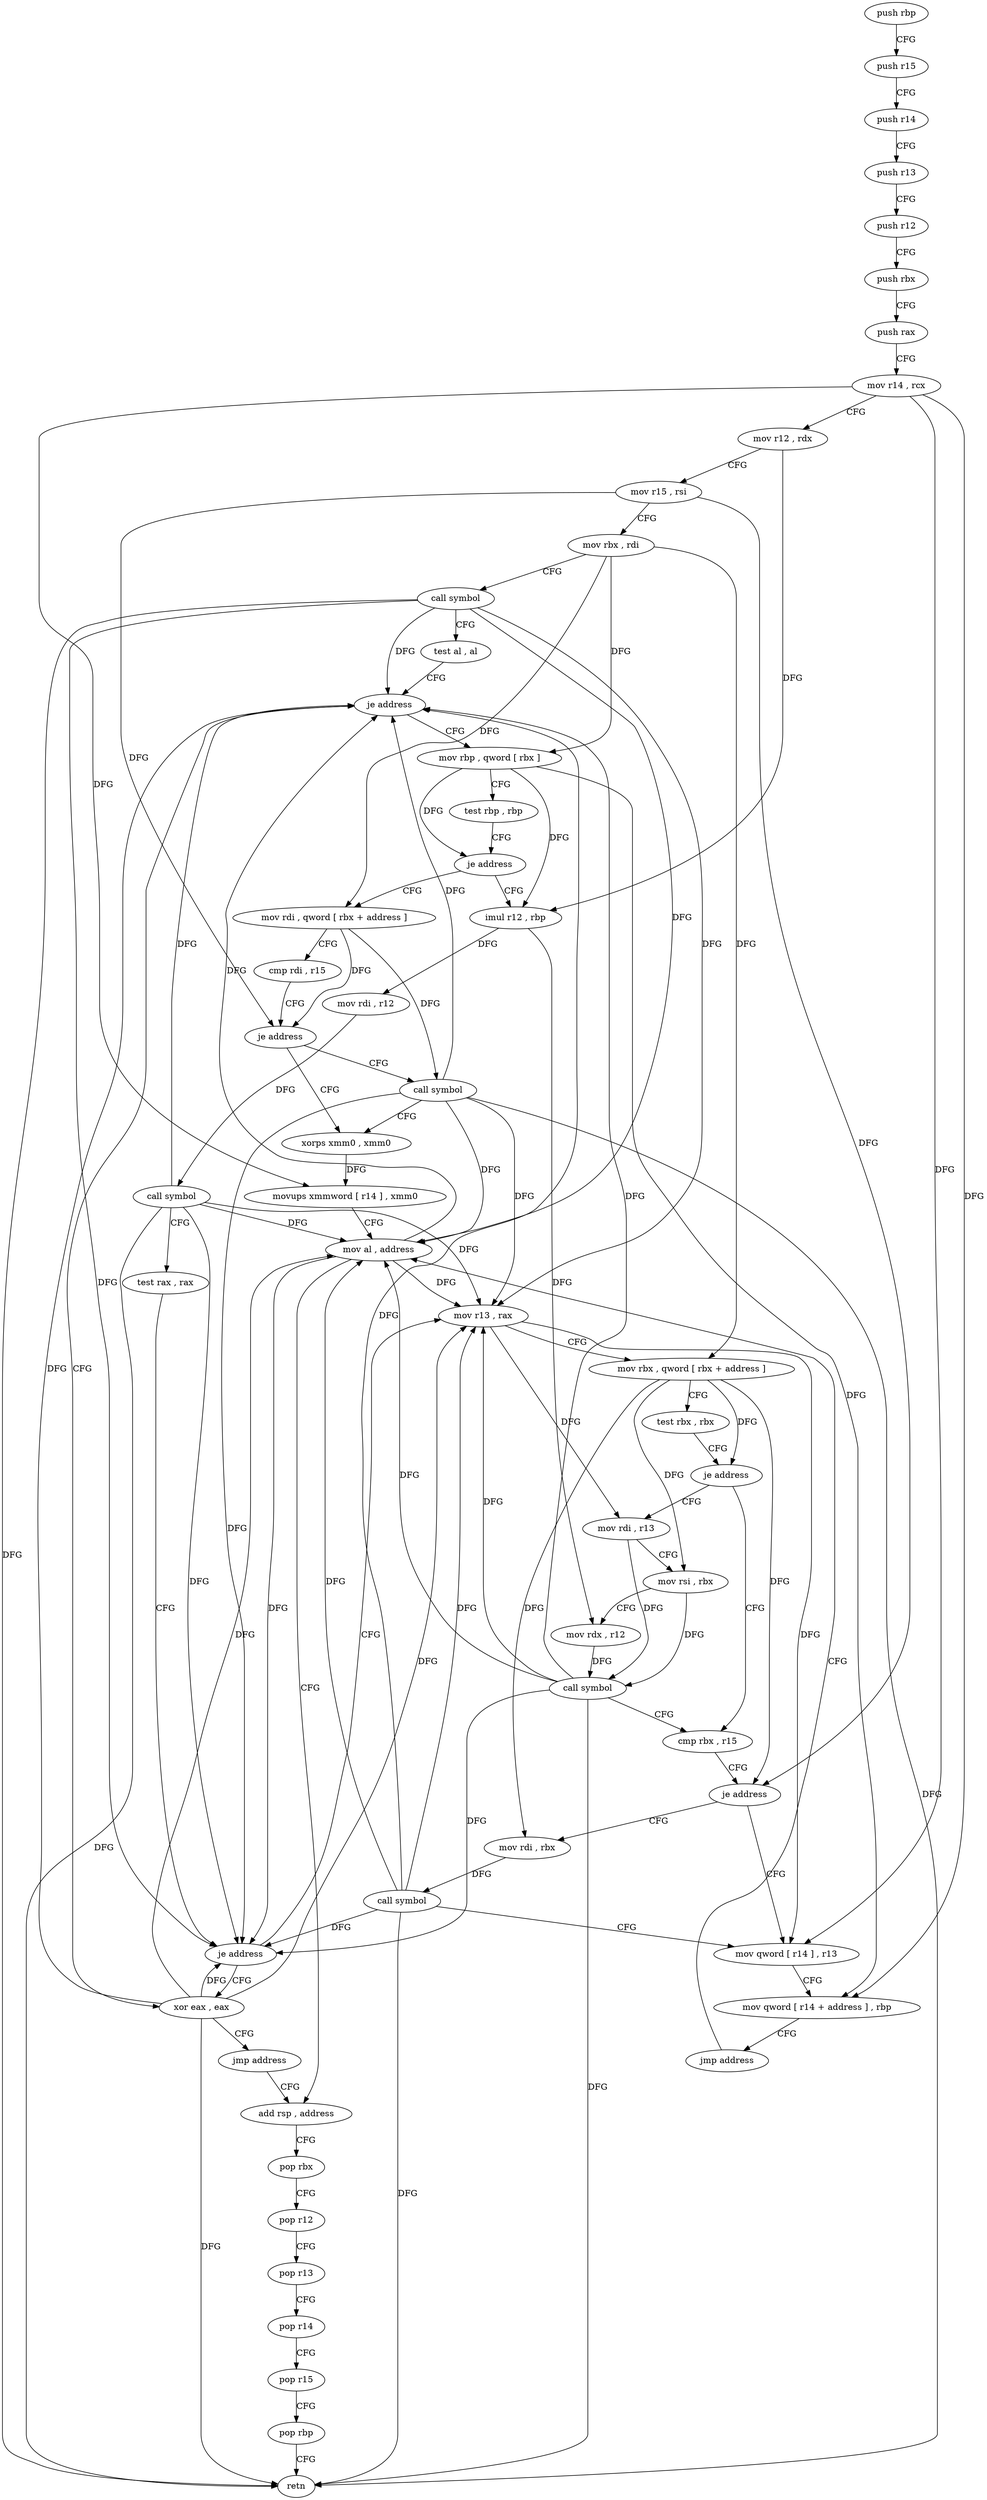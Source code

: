 digraph "func" {
"159104" [label = "push rbp" ]
"159105" [label = "push r15" ]
"159107" [label = "push r14" ]
"159109" [label = "push r13" ]
"159111" [label = "push r12" ]
"159113" [label = "push rbx" ]
"159114" [label = "push rax" ]
"159115" [label = "mov r14 , rcx" ]
"159118" [label = "mov r12 , rdx" ]
"159121" [label = "mov r15 , rsi" ]
"159124" [label = "mov rbx , rdi" ]
"159127" [label = "call symbol" ]
"159132" [label = "test al , al" ]
"159134" [label = "je address" ]
"159140" [label = "mov rbp , qword [ rbx ]" ]
"159136" [label = "xor eax , eax" ]
"159143" [label = "test rbp , rbp" ]
"159146" [label = "je address" ]
"159213" [label = "mov rdi , qword [ rbx + address ]" ]
"159148" [label = "imul r12 , rbp" ]
"159138" [label = "jmp address" ]
"159236" [label = "add rsp , address" ]
"159217" [label = "cmp rdi , r15" ]
"159220" [label = "je address" ]
"159227" [label = "xorps xmm0 , xmm0" ]
"159222" [label = "call symbol" ]
"159152" [label = "mov rdi , r12" ]
"159155" [label = "call symbol" ]
"159160" [label = "test rax , rax" ]
"159163" [label = "je address" ]
"159165" [label = "mov r13 , rax" ]
"159240" [label = "pop rbx" ]
"159241" [label = "pop r12" ]
"159243" [label = "pop r13" ]
"159245" [label = "pop r14" ]
"159247" [label = "pop r15" ]
"159249" [label = "pop rbp" ]
"159250" [label = "retn" ]
"159230" [label = "movups xmmword [ r14 ] , xmm0" ]
"159234" [label = "mov al , address" ]
"159168" [label = "mov rbx , qword [ rbx + address ]" ]
"159172" [label = "test rbx , rbx" ]
"159175" [label = "je address" ]
"159191" [label = "cmp rbx , r15" ]
"159177" [label = "mov rdi , r13" ]
"159194" [label = "je address" ]
"159204" [label = "mov qword [ r14 ] , r13" ]
"159196" [label = "mov rdi , rbx" ]
"159180" [label = "mov rsi , rbx" ]
"159183" [label = "mov rdx , r12" ]
"159186" [label = "call symbol" ]
"159207" [label = "mov qword [ r14 + address ] , rbp" ]
"159211" [label = "jmp address" ]
"159199" [label = "call symbol" ]
"159104" -> "159105" [ label = "CFG" ]
"159105" -> "159107" [ label = "CFG" ]
"159107" -> "159109" [ label = "CFG" ]
"159109" -> "159111" [ label = "CFG" ]
"159111" -> "159113" [ label = "CFG" ]
"159113" -> "159114" [ label = "CFG" ]
"159114" -> "159115" [ label = "CFG" ]
"159115" -> "159118" [ label = "CFG" ]
"159115" -> "159230" [ label = "DFG" ]
"159115" -> "159204" [ label = "DFG" ]
"159115" -> "159207" [ label = "DFG" ]
"159118" -> "159121" [ label = "CFG" ]
"159118" -> "159148" [ label = "DFG" ]
"159121" -> "159124" [ label = "CFG" ]
"159121" -> "159220" [ label = "DFG" ]
"159121" -> "159194" [ label = "DFG" ]
"159124" -> "159127" [ label = "CFG" ]
"159124" -> "159140" [ label = "DFG" ]
"159124" -> "159213" [ label = "DFG" ]
"159124" -> "159168" [ label = "DFG" ]
"159127" -> "159132" [ label = "CFG" ]
"159127" -> "159134" [ label = "DFG" ]
"159127" -> "159163" [ label = "DFG" ]
"159127" -> "159250" [ label = "DFG" ]
"159127" -> "159165" [ label = "DFG" ]
"159127" -> "159234" [ label = "DFG" ]
"159132" -> "159134" [ label = "CFG" ]
"159134" -> "159140" [ label = "CFG" ]
"159134" -> "159136" [ label = "CFG" ]
"159140" -> "159143" [ label = "CFG" ]
"159140" -> "159146" [ label = "DFG" ]
"159140" -> "159148" [ label = "DFG" ]
"159140" -> "159207" [ label = "DFG" ]
"159136" -> "159138" [ label = "CFG" ]
"159136" -> "159134" [ label = "DFG" ]
"159136" -> "159163" [ label = "DFG" ]
"159136" -> "159250" [ label = "DFG" ]
"159136" -> "159165" [ label = "DFG" ]
"159136" -> "159234" [ label = "DFG" ]
"159143" -> "159146" [ label = "CFG" ]
"159146" -> "159213" [ label = "CFG" ]
"159146" -> "159148" [ label = "CFG" ]
"159213" -> "159217" [ label = "CFG" ]
"159213" -> "159220" [ label = "DFG" ]
"159213" -> "159222" [ label = "DFG" ]
"159148" -> "159152" [ label = "DFG" ]
"159148" -> "159183" [ label = "DFG" ]
"159138" -> "159236" [ label = "CFG" ]
"159236" -> "159240" [ label = "CFG" ]
"159217" -> "159220" [ label = "CFG" ]
"159220" -> "159227" [ label = "CFG" ]
"159220" -> "159222" [ label = "CFG" ]
"159227" -> "159230" [ label = "DFG" ]
"159222" -> "159227" [ label = "CFG" ]
"159222" -> "159134" [ label = "DFG" ]
"159222" -> "159163" [ label = "DFG" ]
"159222" -> "159250" [ label = "DFG" ]
"159222" -> "159165" [ label = "DFG" ]
"159222" -> "159234" [ label = "DFG" ]
"159152" -> "159155" [ label = "DFG" ]
"159155" -> "159160" [ label = "CFG" ]
"159155" -> "159134" [ label = "DFG" ]
"159155" -> "159163" [ label = "DFG" ]
"159155" -> "159250" [ label = "DFG" ]
"159155" -> "159165" [ label = "DFG" ]
"159155" -> "159234" [ label = "DFG" ]
"159160" -> "159163" [ label = "CFG" ]
"159163" -> "159136" [ label = "CFG" ]
"159163" -> "159165" [ label = "CFG" ]
"159165" -> "159168" [ label = "CFG" ]
"159165" -> "159177" [ label = "DFG" ]
"159165" -> "159204" [ label = "DFG" ]
"159240" -> "159241" [ label = "CFG" ]
"159241" -> "159243" [ label = "CFG" ]
"159243" -> "159245" [ label = "CFG" ]
"159245" -> "159247" [ label = "CFG" ]
"159247" -> "159249" [ label = "CFG" ]
"159249" -> "159250" [ label = "CFG" ]
"159230" -> "159234" [ label = "CFG" ]
"159234" -> "159236" [ label = "CFG" ]
"159234" -> "159134" [ label = "DFG" ]
"159234" -> "159163" [ label = "DFG" ]
"159234" -> "159165" [ label = "DFG" ]
"159168" -> "159172" [ label = "CFG" ]
"159168" -> "159175" [ label = "DFG" ]
"159168" -> "159194" [ label = "DFG" ]
"159168" -> "159180" [ label = "DFG" ]
"159168" -> "159196" [ label = "DFG" ]
"159172" -> "159175" [ label = "CFG" ]
"159175" -> "159191" [ label = "CFG" ]
"159175" -> "159177" [ label = "CFG" ]
"159191" -> "159194" [ label = "CFG" ]
"159177" -> "159180" [ label = "CFG" ]
"159177" -> "159186" [ label = "DFG" ]
"159194" -> "159204" [ label = "CFG" ]
"159194" -> "159196" [ label = "CFG" ]
"159204" -> "159207" [ label = "CFG" ]
"159196" -> "159199" [ label = "DFG" ]
"159180" -> "159183" [ label = "CFG" ]
"159180" -> "159186" [ label = "DFG" ]
"159183" -> "159186" [ label = "DFG" ]
"159186" -> "159191" [ label = "CFG" ]
"159186" -> "159134" [ label = "DFG" ]
"159186" -> "159163" [ label = "DFG" ]
"159186" -> "159165" [ label = "DFG" ]
"159186" -> "159234" [ label = "DFG" ]
"159186" -> "159250" [ label = "DFG" ]
"159207" -> "159211" [ label = "CFG" ]
"159211" -> "159234" [ label = "CFG" ]
"159199" -> "159204" [ label = "CFG" ]
"159199" -> "159134" [ label = "DFG" ]
"159199" -> "159163" [ label = "DFG" ]
"159199" -> "159165" [ label = "DFG" ]
"159199" -> "159234" [ label = "DFG" ]
"159199" -> "159250" [ label = "DFG" ]
}
